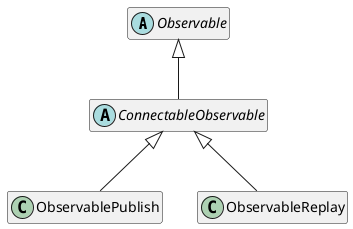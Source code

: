 @startuml
hide members
abstract class Observable
abstract class ConnectableObservable
class ObservablePublish
class ObservableReplay

Observable <|-- ConnectableObservable
ConnectableObservable <|-- ObservablePublish
ConnectableObservable <|-- ObservableReplay
@enduml
